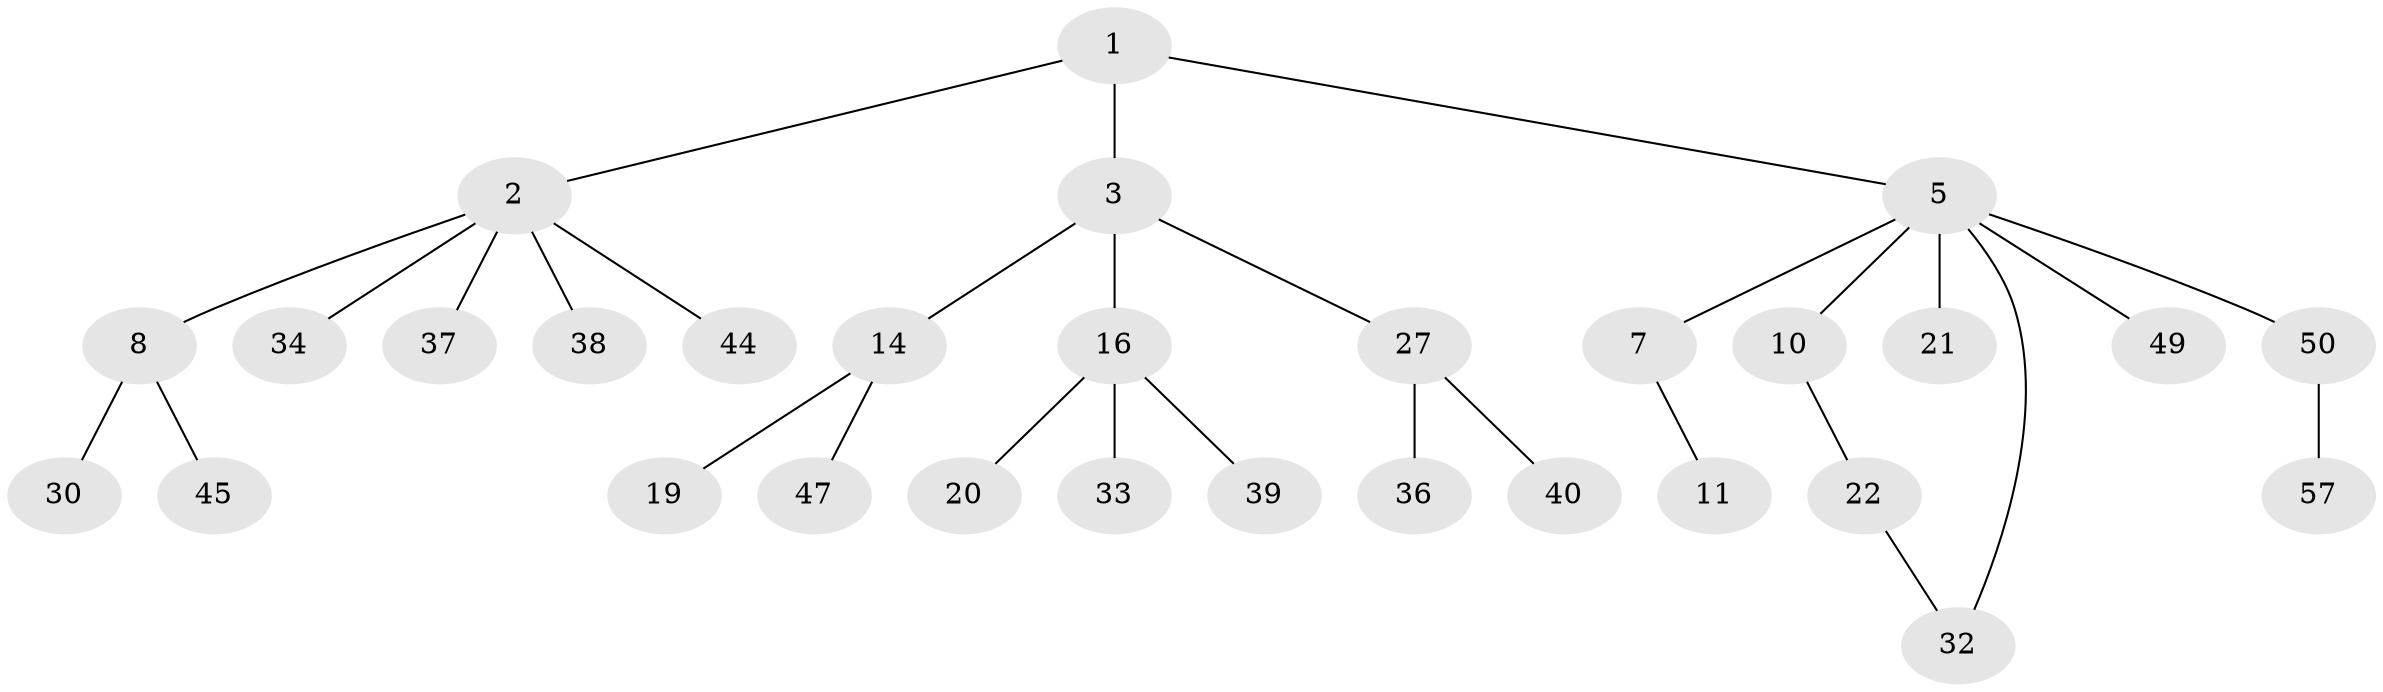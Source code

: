 // original degree distribution, {4: 0.04918032786885246, 5: 0.03278688524590164, 3: 0.16393442622950818, 2: 0.29508196721311475, 7: 0.01639344262295082, 1: 0.4426229508196721}
// Generated by graph-tools (version 1.1) at 2025/13/03/09/25 04:13:22]
// undirected, 30 vertices, 30 edges
graph export_dot {
graph [start="1"]
  node [color=gray90,style=filled];
  1 [super="+24"];
  2 [super="+4+6"];
  3 [super="+9"];
  5 [super="+42+58+35"];
  7 [super="+46+13"];
  8 [super="+18"];
  10 [super="+56"];
  11 [super="+26"];
  14 [super="+15"];
  16 [super="+17"];
  19 [super="+25"];
  20 [super="+23"];
  21 [super="+29"];
  22;
  27 [super="+28"];
  30;
  32 [super="+55"];
  33;
  34;
  36;
  37 [super="+41"];
  38;
  39;
  40;
  44;
  45;
  47;
  49 [super="+51"];
  50 [super="+60+53"];
  57 [super="+61"];
  1 -- 2;
  1 -- 3;
  1 -- 5;
  2 -- 8;
  2 -- 44;
  2 -- 38;
  2 -- 34;
  2 -- 37;
  3 -- 27;
  3 -- 16;
  3 -- 14;
  5 -- 7;
  5 -- 10;
  5 -- 21;
  5 -- 32;
  5 -- 49;
  5 -- 50;
  7 -- 11;
  8 -- 45;
  8 -- 30;
  10 -- 22;
  14 -- 47;
  14 -- 19;
  16 -- 20;
  16 -- 33;
  16 -- 39;
  22 -- 32;
  27 -- 36;
  27 -- 40;
  50 -- 57;
}
